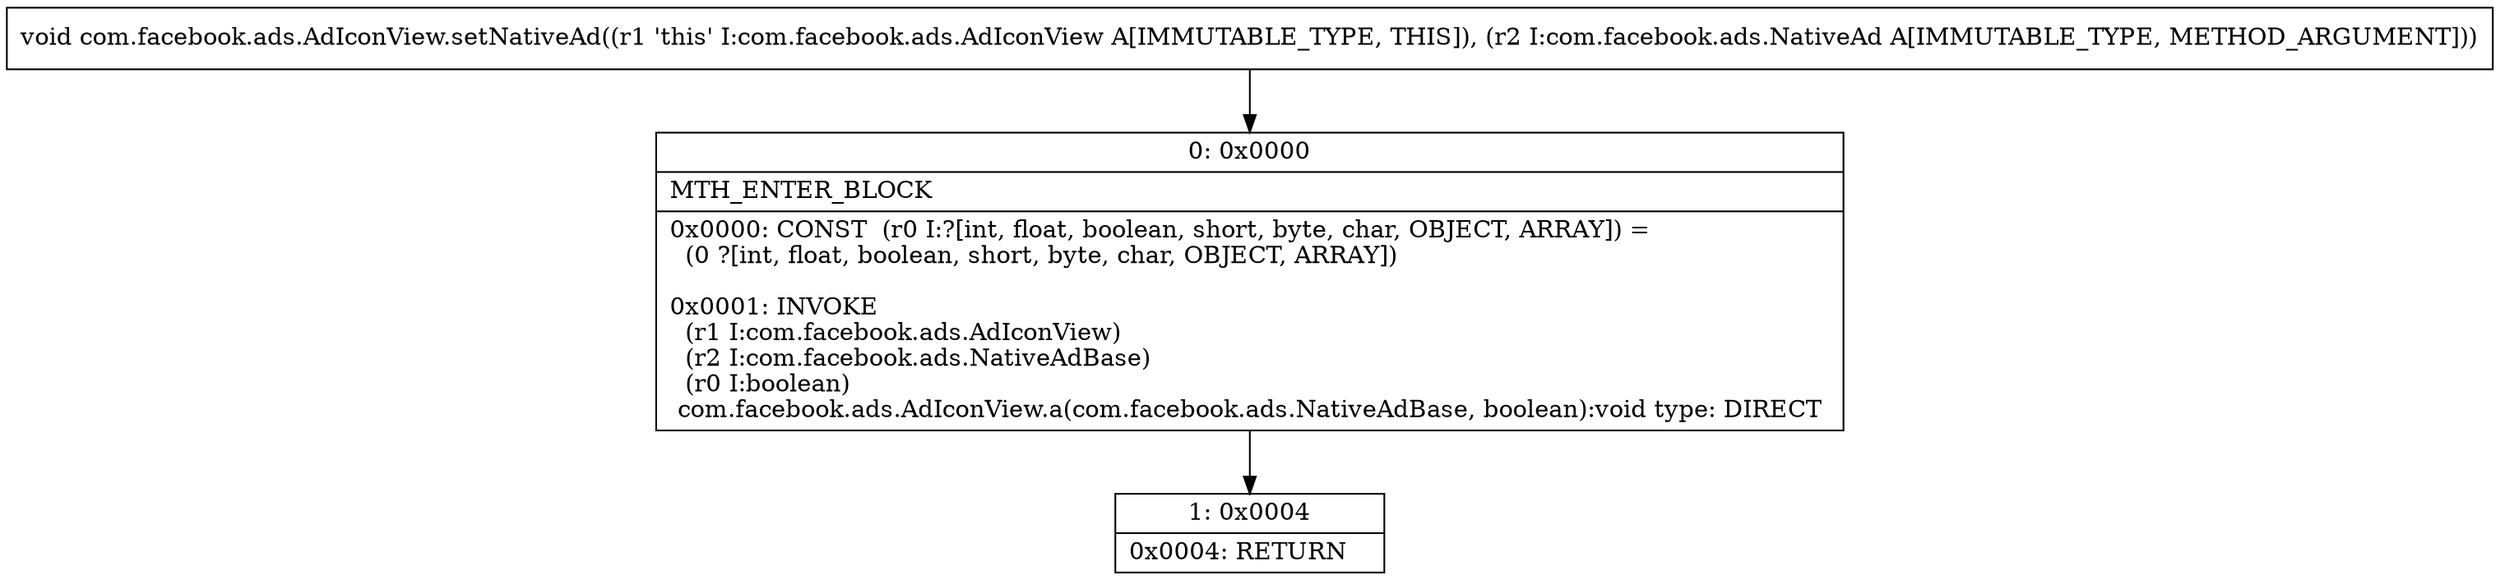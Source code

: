 digraph "CFG forcom.facebook.ads.AdIconView.setNativeAd(Lcom\/facebook\/ads\/NativeAd;)V" {
Node_0 [shape=record,label="{0\:\ 0x0000|MTH_ENTER_BLOCK\l|0x0000: CONST  (r0 I:?[int, float, boolean, short, byte, char, OBJECT, ARRAY]) = \l  (0 ?[int, float, boolean, short, byte, char, OBJECT, ARRAY])\l \l0x0001: INVOKE  \l  (r1 I:com.facebook.ads.AdIconView)\l  (r2 I:com.facebook.ads.NativeAdBase)\l  (r0 I:boolean)\l com.facebook.ads.AdIconView.a(com.facebook.ads.NativeAdBase, boolean):void type: DIRECT \l}"];
Node_1 [shape=record,label="{1\:\ 0x0004|0x0004: RETURN   \l}"];
MethodNode[shape=record,label="{void com.facebook.ads.AdIconView.setNativeAd((r1 'this' I:com.facebook.ads.AdIconView A[IMMUTABLE_TYPE, THIS]), (r2 I:com.facebook.ads.NativeAd A[IMMUTABLE_TYPE, METHOD_ARGUMENT])) }"];
MethodNode -> Node_0;
Node_0 -> Node_1;
}

